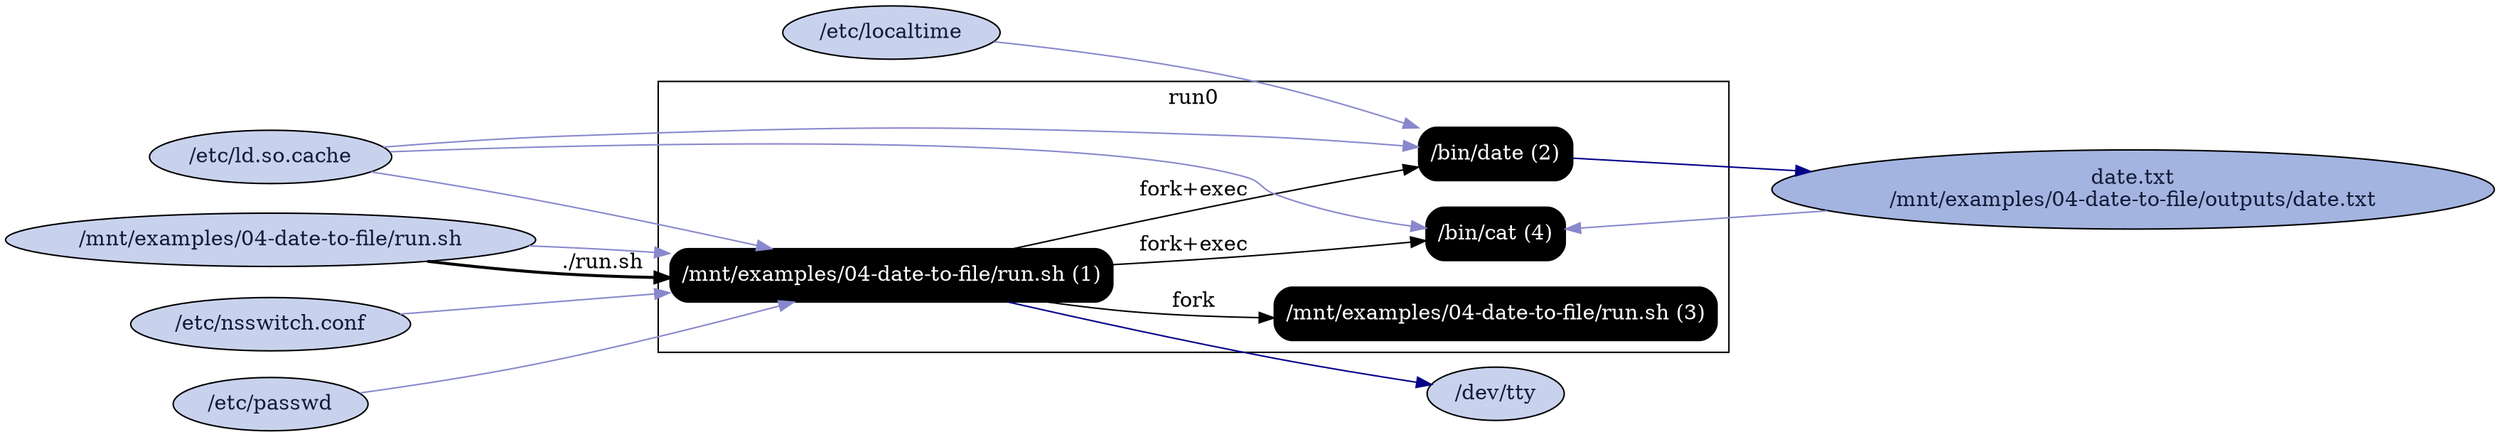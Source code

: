 digraph G {
    rankdir=LR;

    /* programs */
    node [shape=box fontcolor=white fillcolor=black style="filled,rounded"];
    subgraph cluster_run0 {
        label="run0";
        prog0 [label="/mnt/examples/04-date-to-file/run.sh (1)"];
        prog1 [label="/bin/date (2)"];
        prog0 -> prog1 [label="fork+exec"];
        prog2 [label="/mnt/examples/04-date-to-file/run.sh (3)"];
        prog0 -> prog2 [label="fork"];
        prog3 [label="/bin/cat (4)"];
        prog0 -> prog3 [label="fork+exec"];
    }

    node [shape=ellipse fontcolor="#131C39" fillcolor="#C9D2ED"];

    /* other files */
    "/dev/tty";
    "/etc/ld.so.cache";
    "/etc/localtime";
    "/etc/nsswitch.conf";
    "/etc/passwd";
    "/mnt/examples/04-date-to-file/outputs/date.txt" [fillcolor="#A3B4E0", label="date.txt\n/mnt/examples/04-date-to-file/outputs/date.txt"];
    "/mnt/examples/04-date-to-file/run.sh";

    "/mnt/examples/04-date-to-file/run.sh" -> prog0 [style=bold, label="./run.sh"];
    "/etc/ld.so.cache" -> prog0 [color="#8888CC"];
    prog0 -> "/dev/tty" [color="#000088"];
    "/etc/nsswitch.conf" -> prog0 [color="#8888CC"];
    "/etc/passwd" -> prog0 [color="#8888CC"];
    "/mnt/examples/04-date-to-file/run.sh" -> prog0 [color="#8888CC"];
    prog1 -> "/mnt/examples/04-date-to-file/outputs/date.txt" [color="#000088"];
    "/etc/ld.so.cache" -> prog1 [color="#8888CC"];
    "/etc/localtime" -> prog1 [color="#8888CC"];
    "/etc/ld.so.cache" -> prog3 [color="#8888CC"];
    "/mnt/examples/04-date-to-file/outputs/date.txt" -> prog3 [color="#8888CC"];
}
